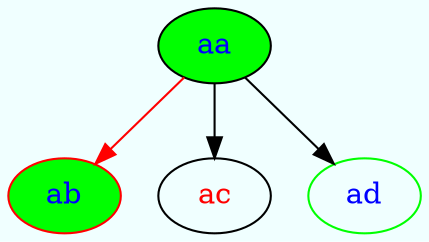 /* some different ways to set colors in a dot graph
 * The colors can be in different ways like colornames or html style colors
 * A htmlstyle color is #rrggbb as red in #ff0000
 */
digraph "colors"
{
  /* this sets the background color of the whole drawing */
  graph [bgcolor=azure];
  /* this sets the textcolor of all nodes in the graph */
  node [fontcolor="#0000ff"];
  /* this sets the node background color */
  "aa" [style=filled fillcolor="#00ff00"];
  /* this sets the node background color and border color */
  "ab" [style=filled fillcolor="#00ff00" color="#ff0000"];
  /* this sets the fontcolor of the node */
  "ac" [fontcolor="#ff0000"];
  /* this sets the bordercolor to green */
  /* to set bordercolor, both fillcolor and color must be used */
  "ad" [fillcolor=white color=green];
  /* this sets the edgeline color */
  "aa"->"ab" [color="#ff0000"];
  /* this is default edgeline color black */
  "aa"->"ac";
  "aa"->"ad";
}

